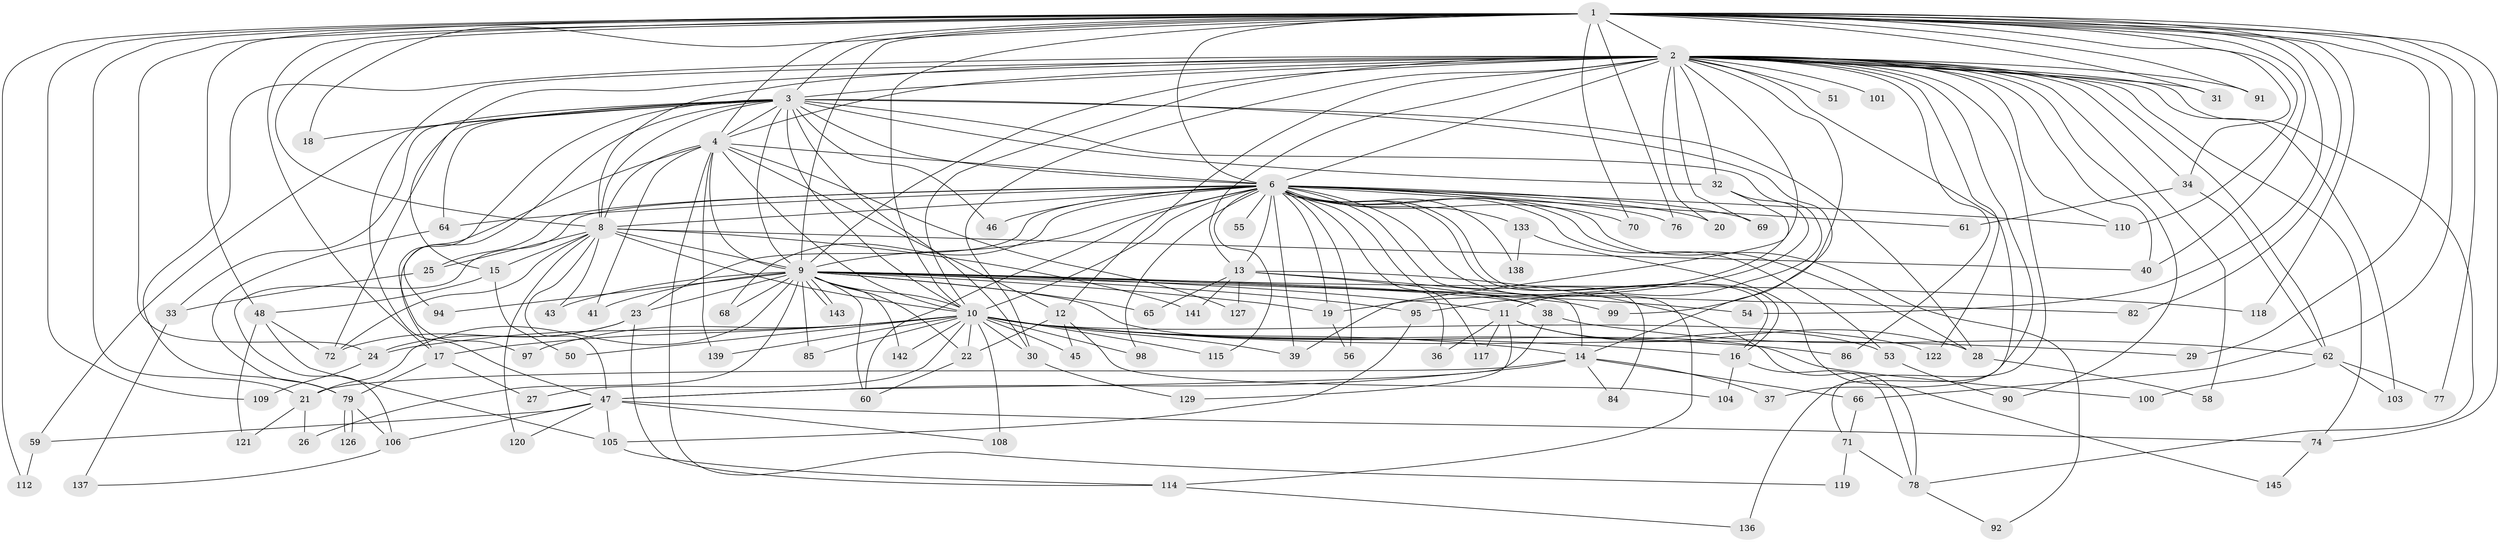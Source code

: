 // original degree distribution, {31: 0.006896551724137931, 26: 0.006896551724137931, 22: 0.006896551724137931, 15: 0.006896551724137931, 23: 0.006896551724137931, 20: 0.006896551724137931, 33: 0.013793103448275862, 17: 0.006896551724137931, 32: 0.006896551724137931, 7: 0.013793103448275862, 5: 0.06206896551724138, 10: 0.006896551724137931, 9: 0.006896551724137931, 4: 0.1103448275862069, 2: 0.5655172413793104, 3: 0.16551724137931034}
// Generated by graph-tools (version 1.1) at 2025/10/02/27/25 16:10:57]
// undirected, 109 vertices, 251 edges
graph export_dot {
graph [start="1"]
  node [color=gray90,style=filled];
  1 [super="+132"];
  2 [super="+5"];
  3 [super="+49"];
  4;
  6 [super="+7"];
  8 [super="+35"];
  9 [super="+67"];
  10 [super="+57"];
  11;
  12 [super="+102"];
  13 [super="+125"];
  14 [super="+140"];
  15;
  16 [super="+83"];
  17 [super="+130"];
  18;
  19 [super="+44"];
  20;
  21 [super="+116"];
  22;
  23 [super="+88"];
  24 [super="+134"];
  25;
  26;
  27;
  28 [super="+107"];
  29;
  30 [super="+42"];
  31;
  32 [super="+89"];
  33;
  34;
  36;
  37;
  38 [super="+96"];
  39;
  40 [super="+135"];
  41;
  43;
  45;
  46;
  47 [super="+52"];
  48 [super="+81"];
  50;
  51;
  53 [super="+63"];
  54;
  55;
  56;
  58;
  59 [super="+80"];
  60 [super="+87"];
  61;
  62 [super="+73"];
  64;
  65;
  66;
  68;
  69;
  70;
  71 [super="+124"];
  72;
  74 [super="+75"];
  76;
  77;
  78 [super="+113"];
  79 [super="+93"];
  82;
  84;
  85;
  86;
  90;
  91;
  92;
  94;
  95;
  97;
  98;
  99;
  100;
  101;
  103;
  104;
  105 [super="+111"];
  106 [super="+144"];
  108 [super="+128"];
  109;
  110 [super="+123"];
  112;
  114 [super="+131"];
  115;
  117;
  118;
  119;
  120;
  121;
  122;
  126;
  127;
  129;
  133;
  136;
  137;
  138;
  139;
  141;
  142;
  143;
  145;
  1 -- 2 [weight=2];
  1 -- 3;
  1 -- 4;
  1 -- 6 [weight=2];
  1 -- 8;
  1 -- 9;
  1 -- 10;
  1 -- 17;
  1 -- 18;
  1 -- 21;
  1 -- 24;
  1 -- 29;
  1 -- 31;
  1 -- 34;
  1 -- 48;
  1 -- 54;
  1 -- 66;
  1 -- 70;
  1 -- 74;
  1 -- 76 [weight=2];
  1 -- 77;
  1 -- 82;
  1 -- 91;
  1 -- 109;
  1 -- 112;
  1 -- 118;
  1 -- 40;
  1 -- 110;
  2 -- 3 [weight=2];
  2 -- 4 [weight=2];
  2 -- 6 [weight=4];
  2 -- 8 [weight=2];
  2 -- 9 [weight=2];
  2 -- 10 [weight=2];
  2 -- 12;
  2 -- 15;
  2 -- 19;
  2 -- 51 [weight=2];
  2 -- 58;
  2 -- 71;
  2 -- 74;
  2 -- 86;
  2 -- 90;
  2 -- 91;
  2 -- 99;
  2 -- 103;
  2 -- 110;
  2 -- 122;
  2 -- 136;
  2 -- 79;
  2 -- 69;
  2 -- 13;
  2 -- 78;
  2 -- 20;
  2 -- 31;
  2 -- 32;
  2 -- 34;
  2 -- 37;
  2 -- 101;
  2 -- 40;
  2 -- 62;
  2 -- 47;
  2 -- 30;
  3 -- 4;
  3 -- 6 [weight=2];
  3 -- 8;
  3 -- 9;
  3 -- 10;
  3 -- 11;
  3 -- 18;
  3 -- 28;
  3 -- 30;
  3 -- 32;
  3 -- 33;
  3 -- 46;
  3 -- 59;
  3 -- 64;
  3 -- 72;
  3 -- 94;
  3 -- 97;
  3 -- 14;
  4 -- 6 [weight=2];
  4 -- 8;
  4 -- 9;
  4 -- 10;
  4 -- 12;
  4 -- 17;
  4 -- 41;
  4 -- 119;
  4 -- 127;
  4 -- 139;
  6 -- 8 [weight=2];
  6 -- 9 [weight=3];
  6 -- 10 [weight=2];
  6 -- 16;
  6 -- 16;
  6 -- 19;
  6 -- 20;
  6 -- 60;
  6 -- 76;
  6 -- 92;
  6 -- 98;
  6 -- 106;
  6 -- 115;
  6 -- 133 [weight=2];
  6 -- 138;
  6 -- 13;
  6 -- 23;
  6 -- 25;
  6 -- 36;
  6 -- 39;
  6 -- 46;
  6 -- 53 [weight=2];
  6 -- 55;
  6 -- 56;
  6 -- 61;
  6 -- 64;
  6 -- 68;
  6 -- 69;
  6 -- 70;
  6 -- 84;
  6 -- 110;
  6 -- 117;
  6 -- 28;
  6 -- 114;
  8 -- 9;
  8 -- 10 [weight=2];
  8 -- 15;
  8 -- 25;
  8 -- 40;
  8 -- 43;
  8 -- 47;
  8 -- 120;
  8 -- 141;
  8 -- 72;
  9 -- 10;
  9 -- 11;
  9 -- 22;
  9 -- 23;
  9 -- 26;
  9 -- 38;
  9 -- 41;
  9 -- 43;
  9 -- 54;
  9 -- 60;
  9 -- 65;
  9 -- 68;
  9 -- 82;
  9 -- 85;
  9 -- 94;
  9 -- 95;
  9 -- 99;
  9 -- 100;
  9 -- 118;
  9 -- 142;
  9 -- 143;
  9 -- 143;
  9 -- 21;
  9 -- 19;
  10 -- 14;
  10 -- 22;
  10 -- 24;
  10 -- 27;
  10 -- 29;
  10 -- 30;
  10 -- 39;
  10 -- 45;
  10 -- 50;
  10 -- 85;
  10 -- 86;
  10 -- 97;
  10 -- 98;
  10 -- 115;
  10 -- 122;
  10 -- 139;
  10 -- 142;
  10 -- 108 [weight=2];
  10 -- 17;
  10 -- 16;
  11 -- 28;
  11 -- 36;
  11 -- 53;
  11 -- 117;
  11 -- 129;
  12 -- 45;
  12 -- 104;
  12 -- 22;
  13 -- 14 [weight=2];
  13 -- 38;
  13 -- 65;
  13 -- 78 [weight=2];
  13 -- 127;
  13 -- 141;
  14 -- 21;
  14 -- 37;
  14 -- 47;
  14 -- 66;
  14 -- 84;
  15 -- 48;
  15 -- 50;
  16 -- 104;
  16 -- 78;
  17 -- 27;
  17 -- 79;
  19 -- 56;
  21 -- 26;
  21 -- 121;
  22 -- 60;
  23 -- 114;
  23 -- 24;
  23 -- 72;
  24 -- 109;
  25 -- 33;
  28 -- 58;
  30 -- 129;
  32 -- 95;
  32 -- 39;
  33 -- 137;
  34 -- 61;
  34 -- 62;
  38 -- 62;
  38 -- 47;
  47 -- 59;
  47 -- 105;
  47 -- 74;
  47 -- 120;
  47 -- 108;
  47 -- 106;
  48 -- 121;
  48 -- 72;
  48 -- 105;
  53 -- 90;
  59 -- 112;
  62 -- 100;
  62 -- 103;
  62 -- 77;
  64 -- 79;
  66 -- 71;
  71 -- 119;
  71 -- 78;
  74 -- 145;
  78 -- 92;
  79 -- 126;
  79 -- 126;
  79 -- 106;
  95 -- 105;
  105 -- 114;
  106 -- 137;
  114 -- 136;
  133 -- 138;
  133 -- 145;
}
